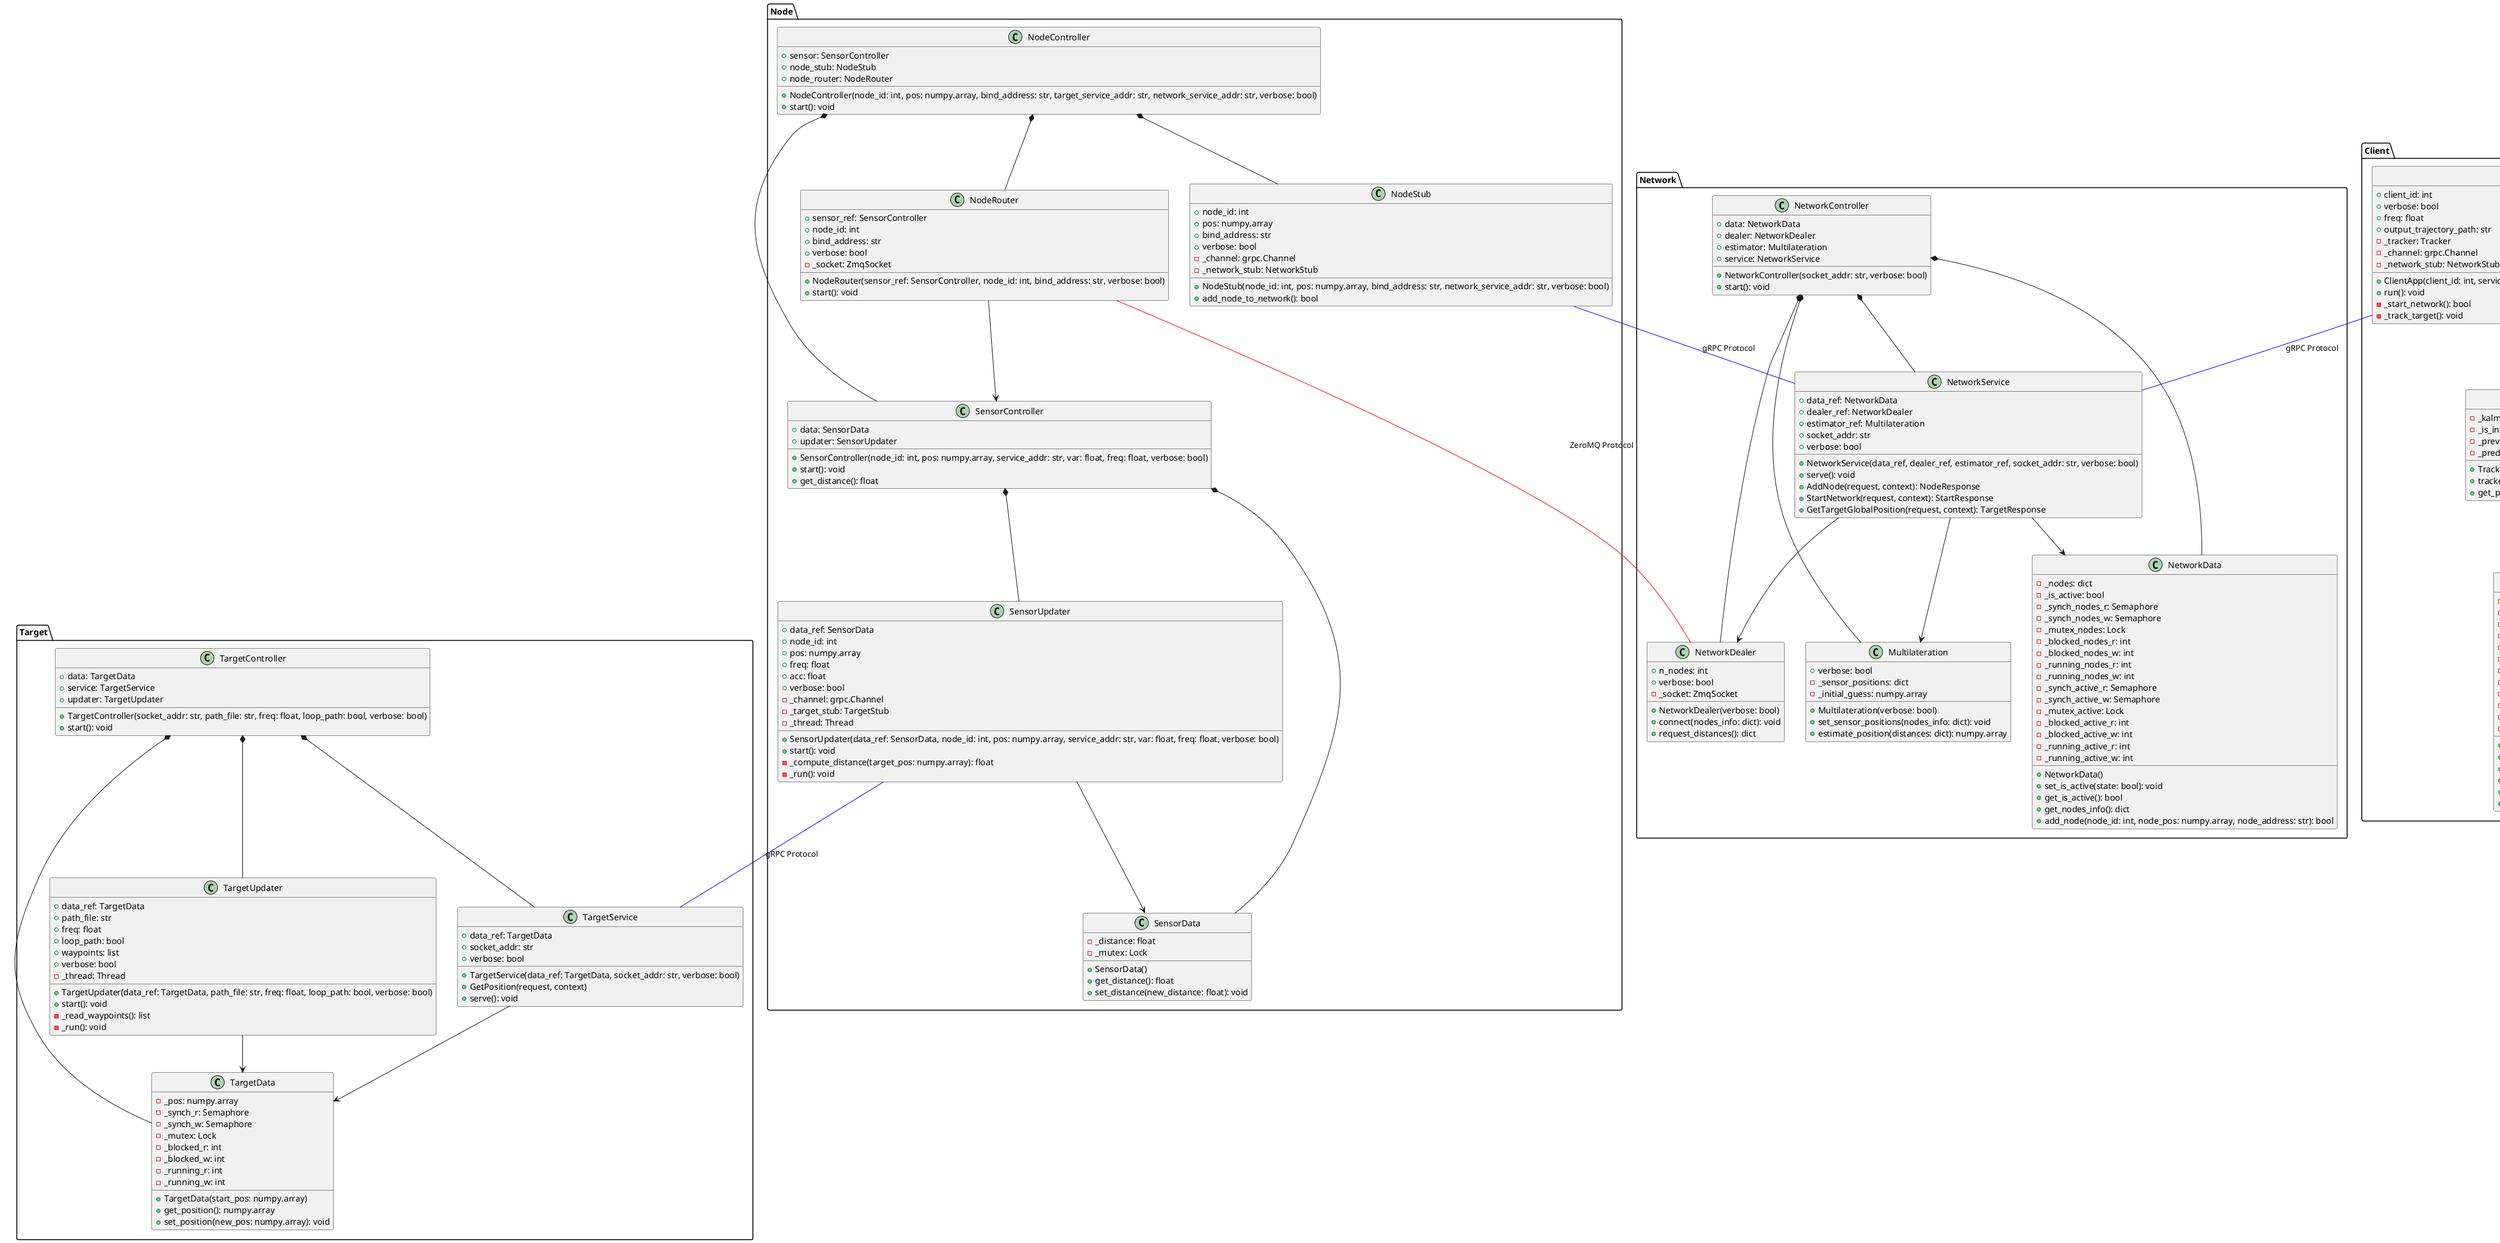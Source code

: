 @startuml

' Target component
package "Target" {
    class TargetController {
        + data: TargetData
        + service: TargetService
        + updater: TargetUpdater
        + TargetController(socket_addr: str, path_file: str, freq: float, loop_path: bool, verbose: bool)
        + start(): void
    }

    class TargetData {
        - _pos: numpy.array
        - _synch_r: Semaphore
        - _synch_w: Semaphore
        - _mutex: Lock
        - _blocked_r: int
        - _blocked_w: int
        - _running_r: int
        - _running_w: int
        + TargetData(start_pos: numpy.array)
        + get_position(): numpy.array
        + set_position(new_pos: numpy.array): void
    }

    class TargetService {
        + data_ref: TargetData
        + socket_addr: str
        + verbose: bool
        + TargetService(data_ref: TargetData, socket_addr: str, verbose: bool)
        + GetPosition(request, context)
        + serve(): void
    }

    class TargetUpdater {
        + data_ref: TargetData
        + path_file: str
        + freq: float
        + loop_path: bool
        + waypoints: list
        + verbose: bool
        - _thread: Thread
        + TargetUpdater(data_ref: TargetData, path_file: str, freq: float, loop_path: bool, verbose: bool)
        + start(): void
        - _read_waypoints(): list
        - _run(): void
    }

    TargetController *-- TargetData
    TargetController *-- TargetService
    TargetController *-- TargetUpdater
    TargetService --> TargetData
    TargetUpdater --> TargetData
}

' NodeSensor component
package Node {
    class SensorController {
        + data: SensorData
        + updater: SensorUpdater
        + SensorController(node_id: int, pos: numpy.array, service_addr: str, var: float, freq: float, verbose: bool)
        + start(): void
        + get_distance(): float
    }

    class SensorData {
        - _distance: float
        - _mutex: Lock
        + SensorData()
        + get_distance(): float
        + set_distance(new_distance: float): void
    }

    class SensorUpdater {
        + data_ref: SensorData
        + node_id: int
        + pos: numpy.array
        + freq: float
        + acc: float
        + verbose: bool
        - _channel: grpc.Channel
        - _target_stub: TargetStub
        - _thread: Thread
        + SensorUpdater(data_ref: SensorData, node_id: int, pos: numpy.array, service_addr: str, var: float, freq: float, verbose: bool)
        + start(): void
        - _compute_distance(target_pos: numpy.array): float
        - _run(): void
    }

    class NodeController {
        + sensor: SensorController
        + node_stub: NodeStub
        + node_router: NodeRouter
        + NodeController(node_id: int, pos: numpy.array, bind_address: str, target_service_addr: str, network_service_addr: str, verbose: bool)
        + start(): void
    }

    class NodeStub {
        + node_id: int
        + pos: numpy.array
        + bind_address: str
        + verbose: bool
        - _channel: grpc.Channel
        - _network_stub: NetworkStub
        + NodeStub(node_id: int, pos: numpy.array, bind_address: str, network_service_addr: str, verbose: bool)
        + add_node_to_network(): bool
    }

    class NodeRouter {
        + sensor_ref: SensorController
        + node_id: int
        + bind_address: str
        + verbose: bool
        - _socket: ZmqSocket
        + NodeRouter(sensor_ref: SensorController, node_id: int, bind_address: str, verbose: bool)
        + start(): void
    }

    SensorController *-- SensorData
    SensorController *-- SensorUpdater
    NodeController *-- SensorController
    NodeController *-- NodeStub
    NodeController *-- NodeRouter
    SensorUpdater --> SensorData
    NodeRouter --> SensorController
}

' Client component
package Client {
    class ClientApp {
        + client_id: int
        + verbose: bool
        + freq: float
        + output_trajectory_path: str
        - _tracker: Tracker
        - _channel: grpc.Channel
        - _network_stub: NetworkStub
        + ClientApp(client_id: int, service_addr: str, freq: float, output_trajectory_path: str, verbose: bool)
        + run(): void
        - _start_network(): bool
        - _track_target(): void
    }

    class Tracker {
        - _kalman: KalmanFilter
        - _is_initialized: bool
        - _prev_time: float
        - _pred_pos: numpy.array
        + Tracker()
        + tracker_core(measurement: numpy.array): void
        + get_predicted_position(): numpy.array
    }

    class KalmanFilter {
        - _x: numpy.array
        - _P: numpy.matrix
        - _F: numpy.matrix
        - _Q: numpy.matrix
        - _R: numpy.matrix
        - _y: numpy.array
        - _S: numpy.matrix
        - _K: numpy.matrix
        - _H: numpy.matrix
        - _noise_ax: float
        - _noise_ay: float
        - _noise_az: float
        + KalmanFilter()
        + set_state(pos: numpy.array): void
        + get_state(): numpy.array
        + update_matrices(dt: float): void
        + predict(): void
        + update(z: numpy.array): void
    }

    ClientApp *-- Tracker
    Tracker *-- KalmanFilter
}

' Network component
package Network {
    class NetworkController {
        + data: NetworkData
        + dealer: NetworkDealer
        + estimator: Multilateration
        + service: NetworkService
        + NetworkController(socket_addr: str, verbose: bool)
        + start(): void
    }

    class NetworkData {
        - _nodes: dict
        - _is_active: bool
        - _synch_nodes_r: Semaphore
        - _synch_nodes_w: Semaphore
        - _mutex_nodes: Lock
        - _blocked_nodes_r: int
        - _blocked_nodes_w: int
        - _running_nodes_r: int
        - _running_nodes_w: int
        - _synch_active_r: Semaphore
        - _synch_active_w: Semaphore
        - _mutex_active: Lock
        - _blocked_active_r: int
        - _blocked_active_w: int
        - _running_active_r: int
        - _running_active_w: int
        + NetworkData()
        + set_is_active(state: bool): void
        + get_is_active(): bool
        + get_nodes_info(): dict
        + add_node(node_id: int, node_pos: numpy.array, node_address: str): bool
    }

    class NetworkDealer {
        + n_nodes: int
        + verbose: bool
        - _socket: ZmqSocket
        + NetworkDealer(verbose: bool)
        + connect(nodes_info: dict): void
        + request_distances(): dict
    }

    class NetworkService {
        + data_ref: NetworkData
        + dealer_ref: NetworkDealer
        + estimator_ref: Multilateration
        + socket_addr: str
        + verbose: bool
        + NetworkService(data_ref, dealer_ref, estimator_ref, socket_addr: str, verbose: bool)
        + serve(): void
        + AddNode(request, context): NodeResponse
        + StartNetwork(request, context): StartResponse
        + GetTargetGlobalPosition(request, context): TargetResponse
    }

    class Multilateration {
        + verbose: bool
        - _sensor_positions: dict
        - _initial_guess: numpy.array
        + Multilateration(verbose: bool)
        + set_sensor_positions(nodes_info: dict): void
        + estimate_position(distances: dict): numpy.array
    }

    NetworkController *-- NetworkData
    NetworkController *-- NetworkDealer
    NetworkController *-- Multilateration
    NetworkController *-- NetworkService
    NetworkService --> NetworkData
    NetworkService --> NetworkDealer
    NetworkService --> Multilateration
}

' Protocol associations
ClientApp -[#blue]- NetworkService : gRPC Protocol
NodeStub -[#blue]- NetworkService : gRPC Protocol
SensorUpdater -[#blue]- TargetService : gRPC Protocol
NodeRouter -[#red]- NetworkDealer : ZeroMQ Protocol

@enduml
